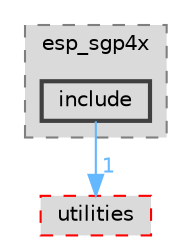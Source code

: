 digraph "components/peripherals/i2c/esp_sgp4x/include"
{
 // LATEX_PDF_SIZE
  bgcolor="transparent";
  edge [fontname=Helvetica,fontsize=10,labelfontname=Helvetica,labelfontsize=10];
  node [fontname=Helvetica,fontsize=10,shape=box,height=0.2,width=0.4];
  compound=true
  subgraph clusterdir_10d77006f637115d2f048597fa4370a2 {
    graph [ bgcolor="#dadada", pencolor="grey50", label="esp_sgp4x", fontname=Helvetica,fontsize=10 style="filled,dashed", URL="dir_10d77006f637115d2f048597fa4370a2.html",tooltip=""]
  dir_a5c3bb1620af497364c23e70aecad81e [label="include", fillcolor="#dadada", color="grey25", style="filled,bold", URL="dir_a5c3bb1620af497364c23e70aecad81e.html",tooltip=""];
  }
  dir_59ed5374a4f6b52e0256717e78b786a3 [label="utilities", fillcolor="#dadada", color="red", style="filled,dashed", URL="dir_59ed5374a4f6b52e0256717e78b786a3.html",tooltip=""];
  dir_a5c3bb1620af497364c23e70aecad81e->dir_59ed5374a4f6b52e0256717e78b786a3 [headlabel="1", labeldistance=1.5 headhref="dir_000060_000086.html" href="dir_000060_000086.html" color="steelblue1" fontcolor="steelblue1"];
}
